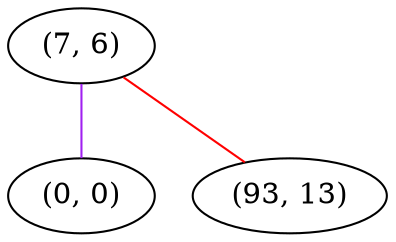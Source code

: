 graph "" {
"(7, 6)";
"(0, 0)";
"(93, 13)";
"(7, 6)" -- "(0, 0)"  [color=purple, key=0, weight=4];
"(7, 6)" -- "(93, 13)"  [color=red, key=0, weight=1];
}
